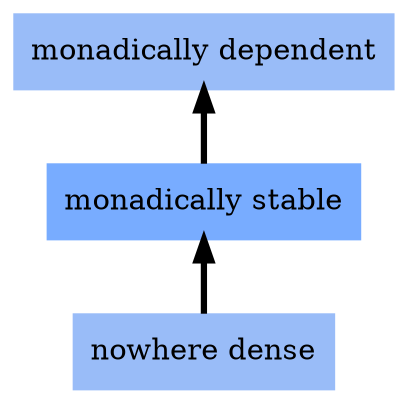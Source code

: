 digraph local_jHXy6Y {
	node [color=lightblue2 style=filled]
	margin=0.04 size="6,6"
	rankdir = BT
	"n_DhGqJM" [label="nowhere dense" URL="/parameters/html/DhGqJM" color="#99bcf8" shape=box]
	"n_jHXy6Y" [label="monadically stable" URL="/parameters/html/jHXy6Y" color="#78acff" shape=box]
	"n_dN1D3C" [label="monadically dependent" URL="/parameters/html/dN1D3C" color="#99bcf8" shape=box]
	"n_jHXy6Y" -> "n_dN1D3C" [label="" decorate=true lblstyle="above, sloped" weight="100" penwidth="3.0"]
	"n_DhGqJM" -> "n_jHXy6Y" [label="" decorate=true lblstyle="above, sloped" weight="100" penwidth="3.0"]
}
